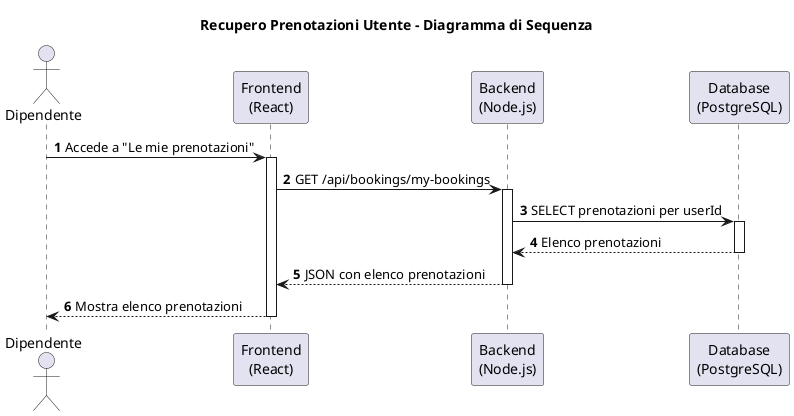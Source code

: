 @startuml FetchMyBookings-SequenceDiagram
!define PARTICIPANT actor
!define OBJECT entity

title Recupero Prenotazioni Utente - Diagramma di Sequenza

' Definizione dei partecipanti
actor Dipendente as User
participant "Frontend\n(React)" as FE
participant "Backend\n(Node.js)" as BE
participant "Database\n(PostgreSQL)" as DB

' Attivazione automatica
autonumber

' Scenario di recupero prenotazioni
User -> FE : Accede a "Le mie prenotazioni"
activate FE
FE -> BE : GET /api/bookings/my-bookings
activate BE
BE -> DB : SELECT prenotazioni per userId
activate DB
DB --> BE : Elenco prenotazioni
deactivate DB
BE --> FE : JSON con elenco prenotazioni
deactivate BE
FE --> User : Mostra elenco prenotazioni
deactivate FE

@enduml
